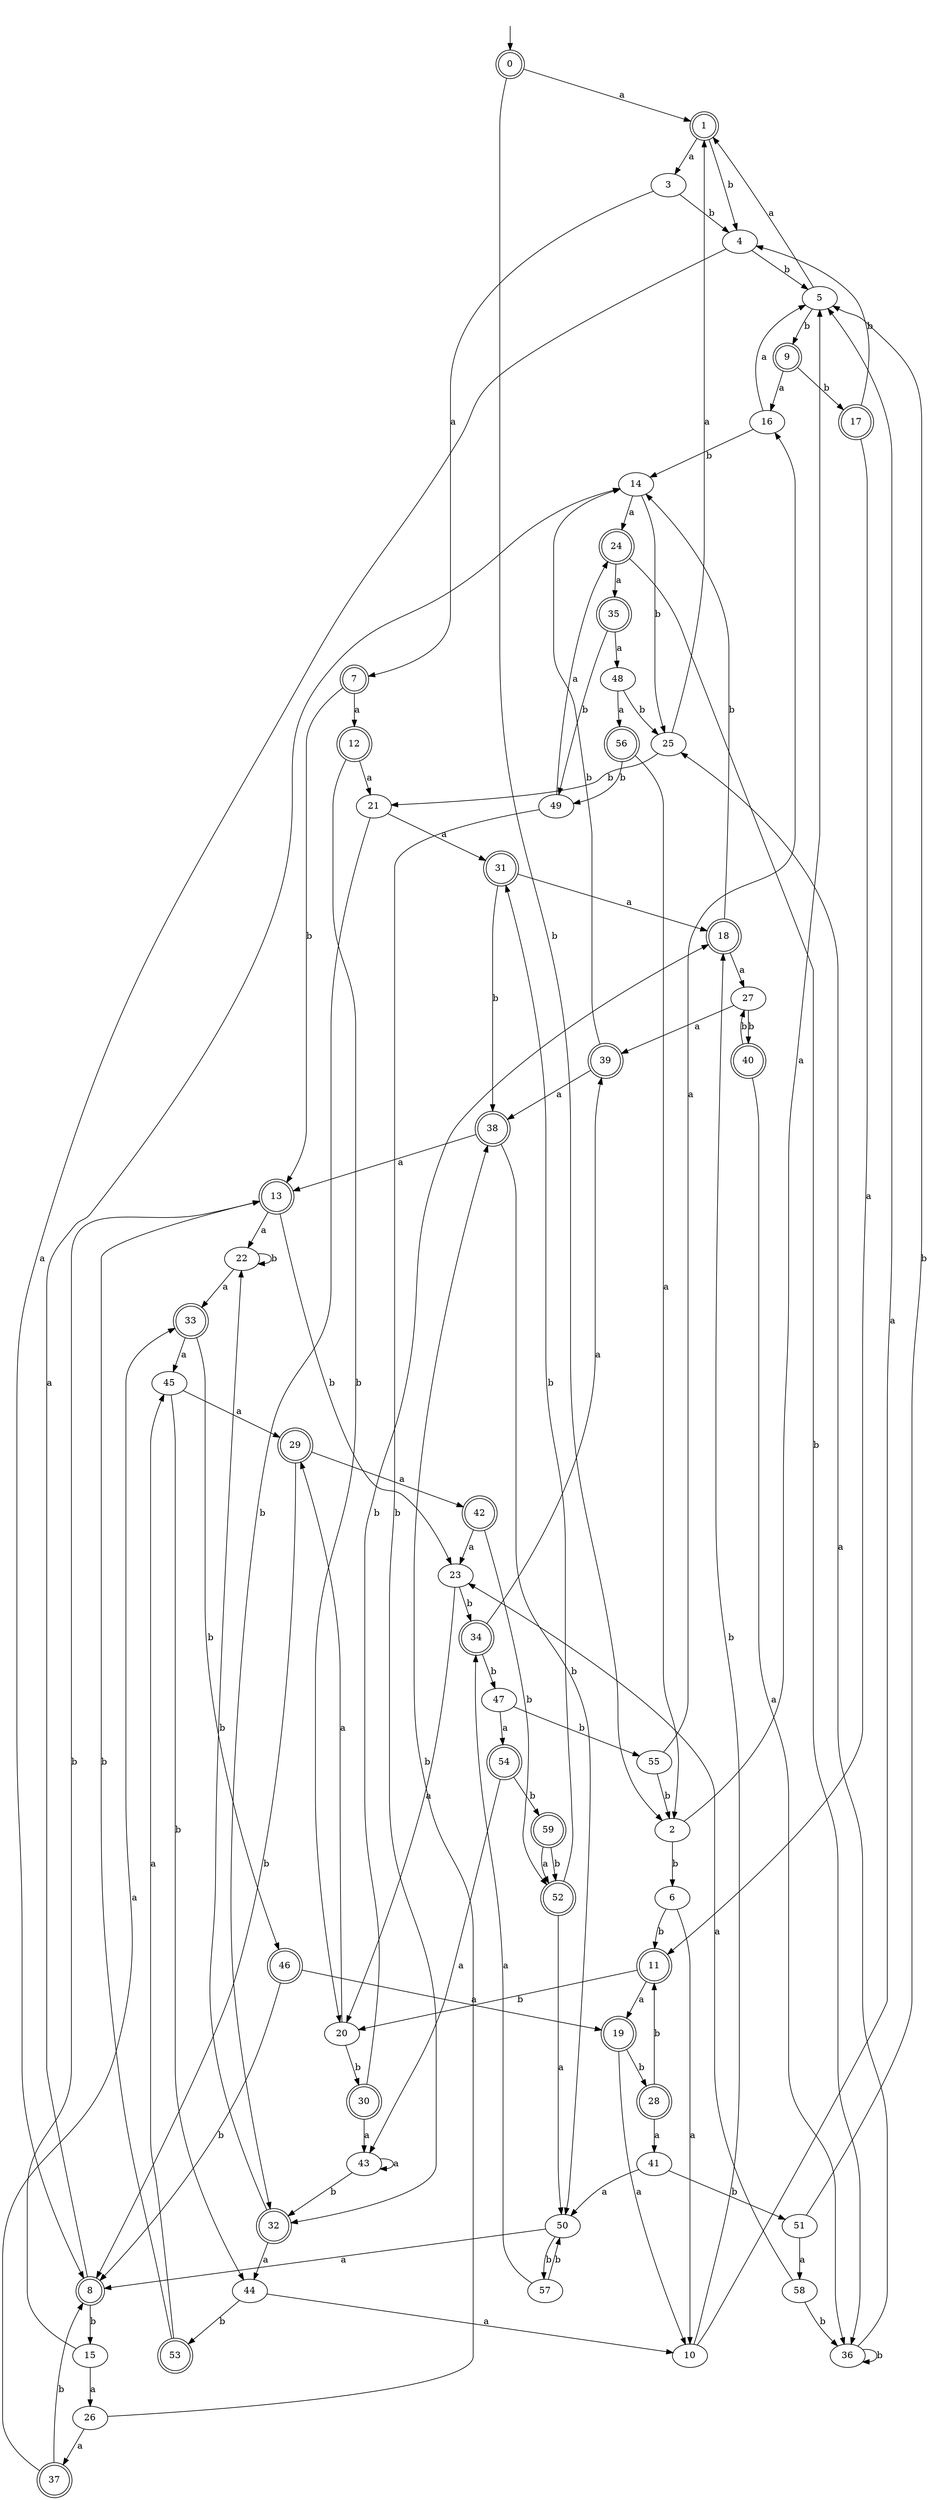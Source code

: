 digraph RandomDFA {
  __start0 [label="", shape=none];
  __start0 -> 0 [label=""];
  0 [shape=circle] [shape=doublecircle]
  0 -> 1 [label="a"]
  0 -> 2 [label="b"]
  1 [shape=doublecircle]
  1 -> 3 [label="a"]
  1 -> 4 [label="b"]
  2
  2 -> 5 [label="a"]
  2 -> 6 [label="b"]
  3
  3 -> 7 [label="a"]
  3 -> 4 [label="b"]
  4
  4 -> 8 [label="a"]
  4 -> 5 [label="b"]
  5
  5 -> 1 [label="a"]
  5 -> 9 [label="b"]
  6
  6 -> 10 [label="a"]
  6 -> 11 [label="b"]
  7 [shape=doublecircle]
  7 -> 12 [label="a"]
  7 -> 13 [label="b"]
  8 [shape=doublecircle]
  8 -> 14 [label="a"]
  8 -> 15 [label="b"]
  9 [shape=doublecircle]
  9 -> 16 [label="a"]
  9 -> 17 [label="b"]
  10
  10 -> 5 [label="a"]
  10 -> 18 [label="b"]
  11 [shape=doublecircle]
  11 -> 19 [label="a"]
  11 -> 20 [label="b"]
  12 [shape=doublecircle]
  12 -> 21 [label="a"]
  12 -> 20 [label="b"]
  13 [shape=doublecircle]
  13 -> 22 [label="a"]
  13 -> 23 [label="b"]
  14
  14 -> 24 [label="a"]
  14 -> 25 [label="b"]
  15
  15 -> 26 [label="a"]
  15 -> 13 [label="b"]
  16
  16 -> 5 [label="a"]
  16 -> 14 [label="b"]
  17 [shape=doublecircle]
  17 -> 11 [label="a"]
  17 -> 4 [label="b"]
  18 [shape=doublecircle]
  18 -> 27 [label="a"]
  18 -> 14 [label="b"]
  19 [shape=doublecircle]
  19 -> 10 [label="a"]
  19 -> 28 [label="b"]
  20
  20 -> 29 [label="a"]
  20 -> 30 [label="b"]
  21
  21 -> 31 [label="a"]
  21 -> 32 [label="b"]
  22
  22 -> 33 [label="a"]
  22 -> 22 [label="b"]
  23
  23 -> 20 [label="a"]
  23 -> 34 [label="b"]
  24 [shape=doublecircle]
  24 -> 35 [label="a"]
  24 -> 36 [label="b"]
  25
  25 -> 1 [label="a"]
  25 -> 21 [label="b"]
  26
  26 -> 37 [label="a"]
  26 -> 38 [label="b"]
  27
  27 -> 39 [label="a"]
  27 -> 40 [label="b"]
  28 [shape=doublecircle]
  28 -> 41 [label="a"]
  28 -> 11 [label="b"]
  29 [shape=doublecircle]
  29 -> 42 [label="a"]
  29 -> 8 [label="b"]
  30 [shape=doublecircle]
  30 -> 43 [label="a"]
  30 -> 18 [label="b"]
  31 [shape=doublecircle]
  31 -> 18 [label="a"]
  31 -> 38 [label="b"]
  32 [shape=doublecircle]
  32 -> 44 [label="a"]
  32 -> 22 [label="b"]
  33 [shape=doublecircle]
  33 -> 45 [label="a"]
  33 -> 46 [label="b"]
  34 [shape=doublecircle]
  34 -> 39 [label="a"]
  34 -> 47 [label="b"]
  35 [shape=doublecircle]
  35 -> 48 [label="a"]
  35 -> 49 [label="b"]
  36
  36 -> 25 [label="a"]
  36 -> 36 [label="b"]
  37 [shape=doublecircle]
  37 -> 33 [label="a"]
  37 -> 8 [label="b"]
  38 [shape=doublecircle]
  38 -> 13 [label="a"]
  38 -> 50 [label="b"]
  39 [shape=doublecircle]
  39 -> 38 [label="a"]
  39 -> 14 [label="b"]
  40 [shape=doublecircle]
  40 -> 36 [label="a"]
  40 -> 27 [label="b"]
  41
  41 -> 50 [label="a"]
  41 -> 51 [label="b"]
  42 [shape=doublecircle]
  42 -> 23 [label="a"]
  42 -> 52 [label="b"]
  43
  43 -> 43 [label="a"]
  43 -> 32 [label="b"]
  44
  44 -> 10 [label="a"]
  44 -> 53 [label="b"]
  45
  45 -> 29 [label="a"]
  45 -> 44 [label="b"]
  46 [shape=doublecircle]
  46 -> 19 [label="a"]
  46 -> 8 [label="b"]
  47
  47 -> 54 [label="a"]
  47 -> 55 [label="b"]
  48
  48 -> 56 [label="a"]
  48 -> 25 [label="b"]
  49
  49 -> 24 [label="a"]
  49 -> 32 [label="b"]
  50
  50 -> 8 [label="a"]
  50 -> 57 [label="b"]
  51
  51 -> 58 [label="a"]
  51 -> 5 [label="b"]
  52 [shape=doublecircle]
  52 -> 50 [label="a"]
  52 -> 31 [label="b"]
  53 [shape=doublecircle]
  53 -> 45 [label="a"]
  53 -> 13 [label="b"]
  54 [shape=doublecircle]
  54 -> 43 [label="a"]
  54 -> 59 [label="b"]
  55
  55 -> 16 [label="a"]
  55 -> 2 [label="b"]
  56 [shape=doublecircle]
  56 -> 2 [label="a"]
  56 -> 49 [label="b"]
  57
  57 -> 34 [label="a"]
  57 -> 50 [label="b"]
  58
  58 -> 23 [label="a"]
  58 -> 36 [label="b"]
  59 [shape=doublecircle]
  59 -> 52 [label="a"]
  59 -> 52 [label="b"]
}
